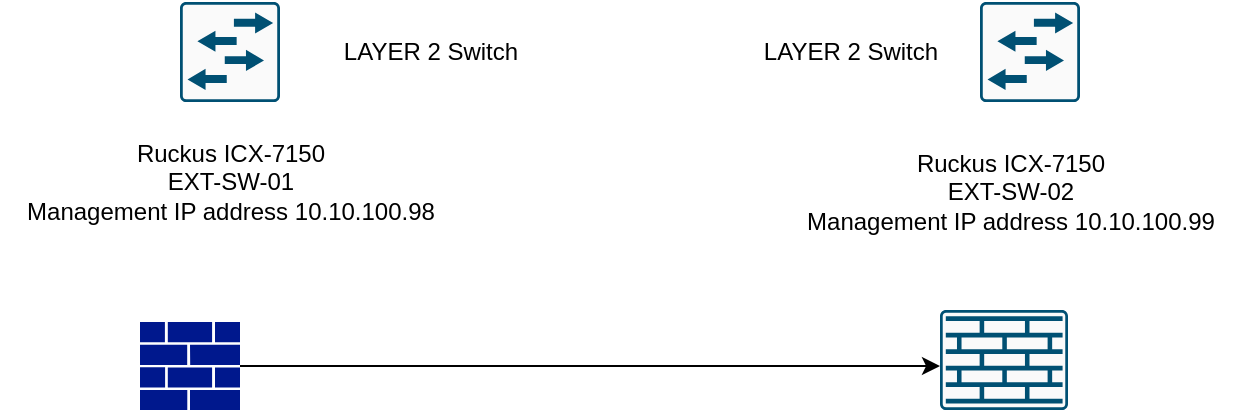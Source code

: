 <mxfile version="21.6.1" type="github">
  <diagram name="Page-1" id="nlsU3gLNRg0HJZQeOxkE">
    <mxGraphModel dx="1148" dy="665" grid="1" gridSize="10" guides="1" tooltips="1" connect="1" arrows="1" fold="1" page="1" pageScale="1" pageWidth="850" pageHeight="1100" math="0" shadow="0">
      <root>
        <mxCell id="0" />
        <mxCell id="1" parent="0" />
        <mxCell id="-UhicNhqF_eXRK-cJ2ul-1" value="Ruckus ICX-7150&lt;br&gt;EXT-SW-01&lt;br&gt;Management IP address 10.10.100.98" style="text;html=1;align=center;verticalAlign=middle;resizable=0;points=[];autosize=1;strokeColor=none;fillColor=none;" parent="1" vertex="1">
          <mxGeometry x="30" y="120" width="230" height="60" as="geometry" />
        </mxCell>
        <mxCell id="-UhicNhqF_eXRK-cJ2ul-2" value="Ruckus ICX-7150&lt;br style=&quot;border-color: var(--border-color);&quot;&gt;EXT-SW-02&lt;br style=&quot;border-color: var(--border-color);&quot;&gt;Management IP address 10.10.100.99" style="text;html=1;align=center;verticalAlign=middle;resizable=0;points=[];autosize=1;strokeColor=none;fillColor=none;" parent="1" vertex="1">
          <mxGeometry x="420" y="125" width="230" height="60" as="geometry" />
        </mxCell>
        <mxCell id="-UhicNhqF_eXRK-cJ2ul-5" value="" style="sketch=0;points=[[0.015,0.015,0],[0.985,0.015,0],[0.985,0.985,0],[0.015,0.985,0],[0.25,0,0],[0.5,0,0],[0.75,0,0],[1,0.25,0],[1,0.5,0],[1,0.75,0],[0.75,1,0],[0.5,1,0],[0.25,1,0],[0,0.75,0],[0,0.5,0],[0,0.25,0]];verticalLabelPosition=bottom;html=1;verticalAlign=top;aspect=fixed;align=center;pointerEvents=1;shape=mxgraph.cisco19.rect;prIcon=l2_switch;fillColor=#FAFAFA;strokeColor=#005073;" parent="1" vertex="1">
          <mxGeometry x="120" y="60" width="50" height="50" as="geometry" />
        </mxCell>
        <mxCell id="-UhicNhqF_eXRK-cJ2ul-7" value="LAYER 2 Switch" style="text;html=1;align=center;verticalAlign=middle;resizable=0;points=[];autosize=1;strokeColor=none;fillColor=none;" parent="1" vertex="1">
          <mxGeometry x="190" y="70" width="110" height="30" as="geometry" />
        </mxCell>
        <mxCell id="-UhicNhqF_eXRK-cJ2ul-8" value="" style="sketch=0;points=[[0.015,0.015,0],[0.985,0.015,0],[0.985,0.985,0],[0.015,0.985,0],[0.25,0,0],[0.5,0,0],[0.75,0,0],[1,0.25,0],[1,0.5,0],[1,0.75,0],[0.75,1,0],[0.5,1,0],[0.25,1,0],[0,0.75,0],[0,0.5,0],[0,0.25,0]];verticalLabelPosition=bottom;html=1;verticalAlign=top;aspect=fixed;align=center;pointerEvents=1;shape=mxgraph.cisco19.rect;prIcon=l2_switch;fillColor=#FAFAFA;strokeColor=#005073;" parent="1" vertex="1">
          <mxGeometry x="520" y="60" width="50" height="50" as="geometry" />
        </mxCell>
        <mxCell id="-UhicNhqF_eXRK-cJ2ul-9" value="LAYER 2 Switch" style="text;html=1;align=center;verticalAlign=middle;resizable=0;points=[];autosize=1;strokeColor=none;fillColor=none;" parent="1" vertex="1">
          <mxGeometry x="400" y="70" width="110" height="30" as="geometry" />
        </mxCell>
        <mxCell id="K5z5eXUGggb7MVlWqJk7-1" style="edgeStyle=orthogonalEdgeStyle;rounded=0;orthogonalLoop=1;jettySize=auto;html=1;exitX=1;exitY=0.5;exitDx=0;exitDy=0;exitPerimeter=0;" parent="1" source="-UhicNhqF_eXRK-cJ2ul-11" edge="1">
          <mxGeometry relative="1" as="geometry">
            <mxPoint x="500" y="242" as="targetPoint" />
          </mxGeometry>
        </mxCell>
        <mxCell id="-UhicNhqF_eXRK-cJ2ul-11" value="" style="sketch=0;aspect=fixed;pointerEvents=1;shadow=0;dashed=0;html=1;strokeColor=none;labelPosition=center;verticalLabelPosition=bottom;verticalAlign=top;align=center;fillColor=#00188D;shape=mxgraph.mscae.enterprise.firewall" parent="1" vertex="1">
          <mxGeometry x="100" y="220" width="50" height="44" as="geometry" />
        </mxCell>
        <mxCell id="-UhicNhqF_eXRK-cJ2ul-14" value="" style="sketch=0;points=[[0.015,0.015,0],[0.985,0.015,0],[0.985,0.985,0],[0.015,0.985,0],[0.25,0,0],[0.5,0,0],[0.75,0,0],[1,0.25,0],[1,0.5,0],[1,0.75,0],[0.75,1,0],[0.5,1,0],[0.25,1,0],[0,0.75,0],[0,0.5,0],[0,0.25,0]];verticalLabelPosition=bottom;html=1;verticalAlign=top;aspect=fixed;align=center;pointerEvents=1;shape=mxgraph.cisco19.rect;prIcon=firewall;fillColor=#FAFAFA;strokeColor=#005073;" parent="1" vertex="1">
          <mxGeometry x="500" y="214" width="64" height="50" as="geometry" />
        </mxCell>
      </root>
    </mxGraphModel>
  </diagram>
</mxfile>
